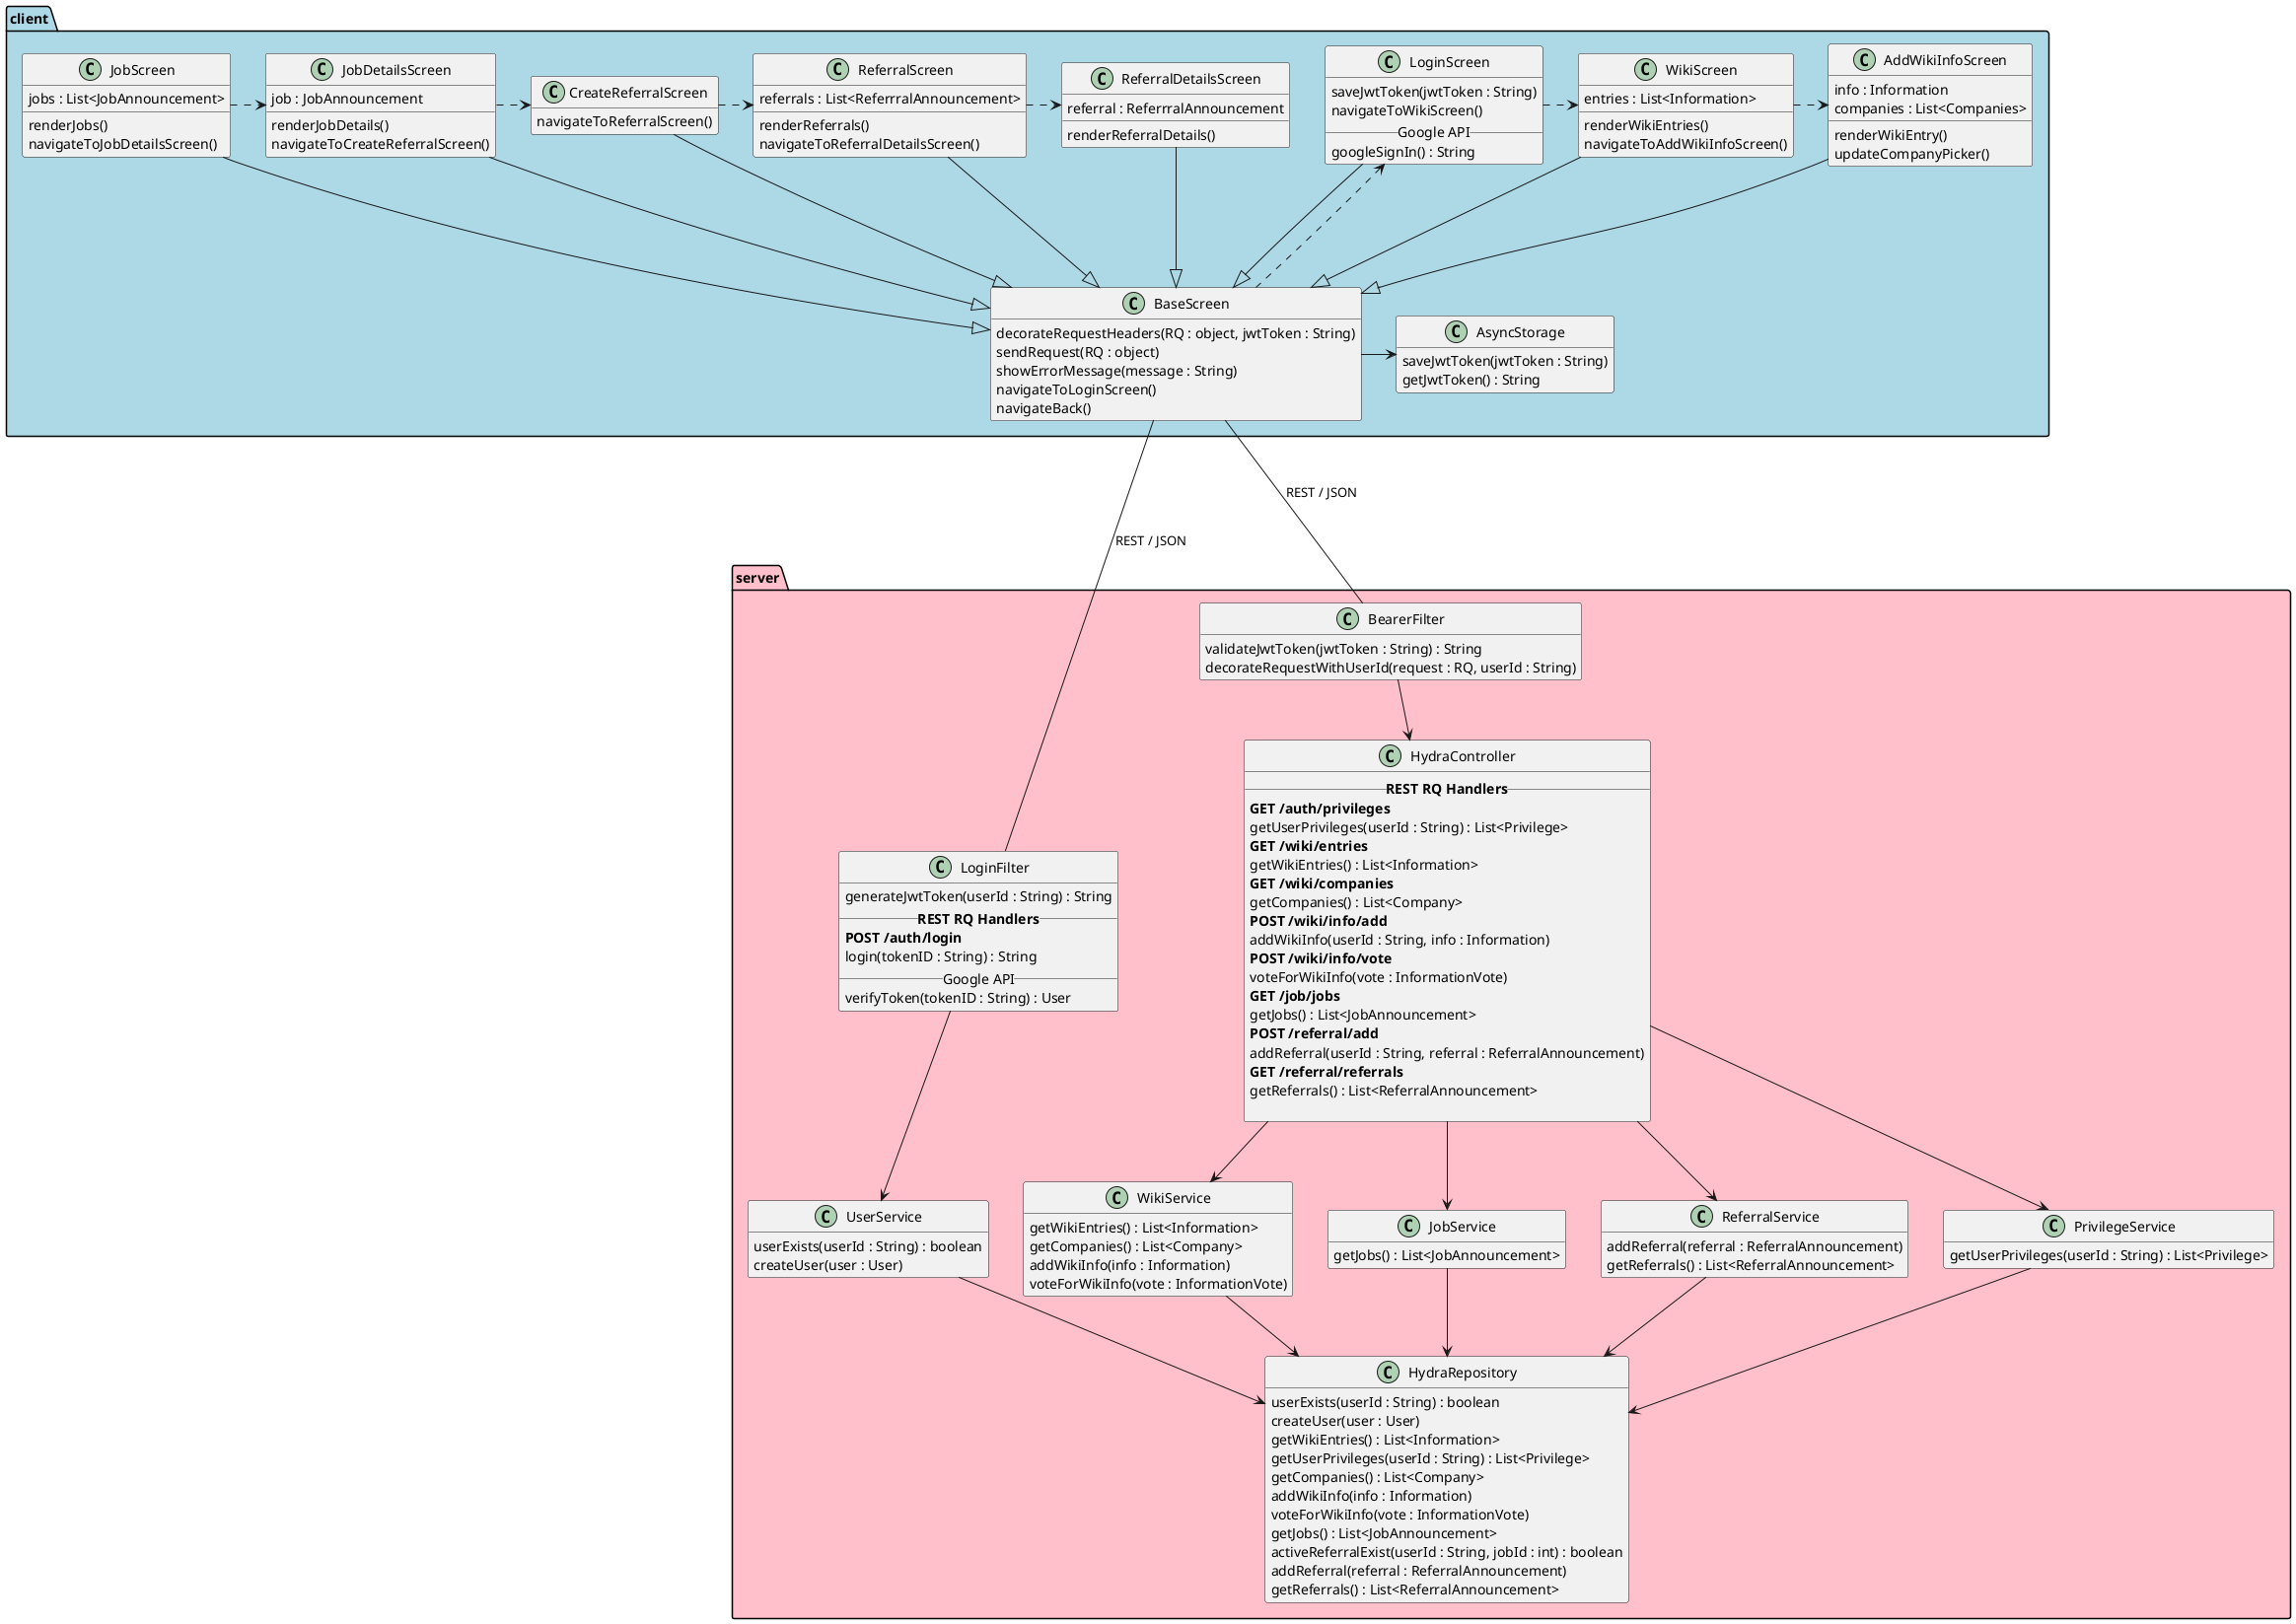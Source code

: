 @startuml

hide empty members


'skinparam linetype ortho


namespace client #LightBlue {
    class AsyncStorage {
        saveJwtToken(jwtToken : String)
        getJwtToken() : String
    }

    class BaseScreen {
        decorateRequestHeaders(RQ : object, jwtToken : String)
        sendRequest(RQ : object)
        showErrorMessage(message : String)
        navigateToLoginScreen()
        navigateBack()
    }

    class LoginScreen {
        saveJwtToken(jwtToken : String)
        navigateToWikiScreen()
        __ Google API __
        googleSignIn() : String
    }

    class WikiScreen {
        entries : List<Information>
        renderWikiEntries()
        navigateToAddWikiInfoScreen()
    }

    class AddWikiInfoScreen {
        info : Information
        companies : List<Companies>
        renderWikiEntry()
        updateCompanyPicker()
    }

    class JobScreen {
        jobs : List<JobAnnouncement>
        renderJobs()
        navigateToJobDetailsScreen()
    }

    class JobDetailsScreen {
        job : JobAnnouncement
        renderJobDetails()
        navigateToCreateReferralScreen()
    }

    class CreateReferralScreen {
        navigateToReferralScreen()
    }

    class ReferralScreen {
        referrals : List<ReferrralAnnouncement>
        renderReferrals()
        navigateToReferralDetailsScreen()
    }

    class ReferralDetailsScreen {
        referral : ReferrralAnnouncement
        renderReferralDetails()
    }

    BaseScreen -right-> AsyncStorage

    BaseScreen <|--up- LoginScreen
    BaseScreen <|--up- WikiScreen
    BaseScreen <|--up- AddWikiInfoScreen
    BaseScreen <|--up- JobScreen
    BaseScreen <|--up- JobDetailsScreen
    BaseScreen <|--up- CreateReferralScreen
    BaseScreen <|--up- ReferralScreen
    BaseScreen <|--up- ReferralDetailsScreen

    BaseScreen .up.> LoginScreen
    LoginScreen .right.> WikiScreen
    WikiScreen .right.> AddWikiInfoScreen
    JobScreen .right.> JobDetailsScreen
    JobDetailsScreen .right.> CreateReferralScreen
    CreateReferralScreen .right.> ReferralScreen
    ReferralScreen .right.> ReferralDetailsScreen
    
}

namespace server #Pink {
    class LoginFilter {
        generateJwtToken(userId : String) : String
        __ **REST RQ Handlers** __
        **POST /auth/login**
        login(tokenID : String) : String
        __ Google API __
        verifyToken(tokenID : String) : User
    }

    class BearerFilter {
        validateJwtToken(jwtToken : String) : String
        decorateRequestWithUserId(request : RQ, userId : String)
    }

    class HydraController {
        __ **REST RQ Handlers** __
        **GET /auth/privileges**
        getUserPrivileges(userId : String) : List<Privilege>
        **GET /wiki/entries**
        getWikiEntries() : List<Information>
        **GET /wiki/companies**
        getCompanies() : List<Company>
        **POST /wiki/info/add**
        addWikiInfo(userId : String, info : Information)
        **POST /wiki/info/vote**
        voteForWikiInfo(vote : InformationVote)
        **GET /job/jobs**
        getJobs() : List<JobAnnouncement>
        **POST /referral/add**
        addReferral(userId : String, referral : ReferralAnnouncement)
        **GET /referral/referrals**
        getReferrals() : List<ReferralAnnouncement>

    }

    class UserService {
        userExists(userId : String) : boolean
        createUser(user : User)
    }

    class PrivilegeService {
        getUserPrivileges(userId : String) : List<Privilege>
    }

    class WikiService {
        getWikiEntries() : List<Information>
        getCompanies() : List<Company>
        addWikiInfo(info : Information)
        voteForWikiInfo(vote : InformationVote)
    }

    class JobService {
        getJobs() : List<JobAnnouncement>
    }

    class ReferralService {
        addReferral(referral : ReferralAnnouncement)
        getReferrals() : List<ReferralAnnouncement>
    }

    class HydraRepository {
        userExists(userId : String) : boolean
        createUser(user : User)
        getWikiEntries() : List<Information>
        getUserPrivileges(userId : String) : List<Privilege>
        getCompanies() : List<Company>
        addWikiInfo(info : Information)
        voteForWikiInfo(vote : InformationVote)
        getJobs() : List<JobAnnouncement>
        activeReferralExist(userId : String, jobId : int) : boolean
        addReferral(referral : ReferralAnnouncement)
        getReferrals() : List<ReferralAnnouncement>
    }

    BearerFilter --> HydraController
    LoginFilter --> UserService

    HydraController --> PrivilegeService
    HydraController --> WikiService
    HydraController --> JobService
    HydraController --> ReferralService

    UserService --> HydraRepository
    WikiService --> HydraRepository
    JobService --> HydraRepository
    ReferralService --> HydraRepository
    PrivilegeService --> HydraRepository
}

client.BaseScreen --- server.LoginFilter : REST / JSON
client.BaseScreen --- server.BearerFilter : REST / JSON


@enduml